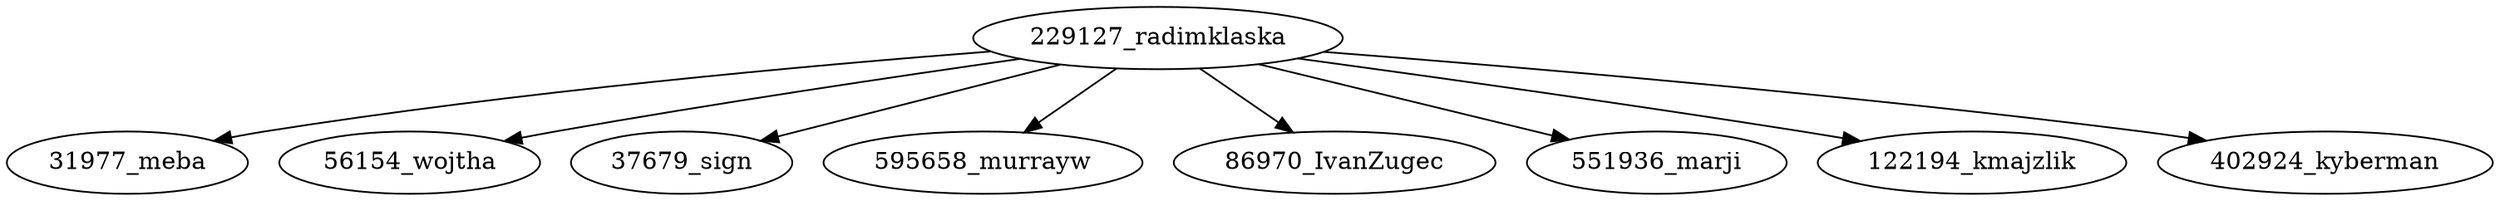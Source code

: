digraph G {
	"229127_radimklaska" -> "31977_meba";
	"229127_radimklaska" -> "56154_wojtha";
	"229127_radimklaska" -> "37679_sign";
	"229127_radimklaska" -> "595658_murrayw";
	"229127_radimklaska" -> "86970_IvanZugec";
	"229127_radimklaska" -> "551936_marji";
	"229127_radimklaska" -> "122194_kmajzlik";
	"229127_radimklaska" -> "402924_kyberman";
}

